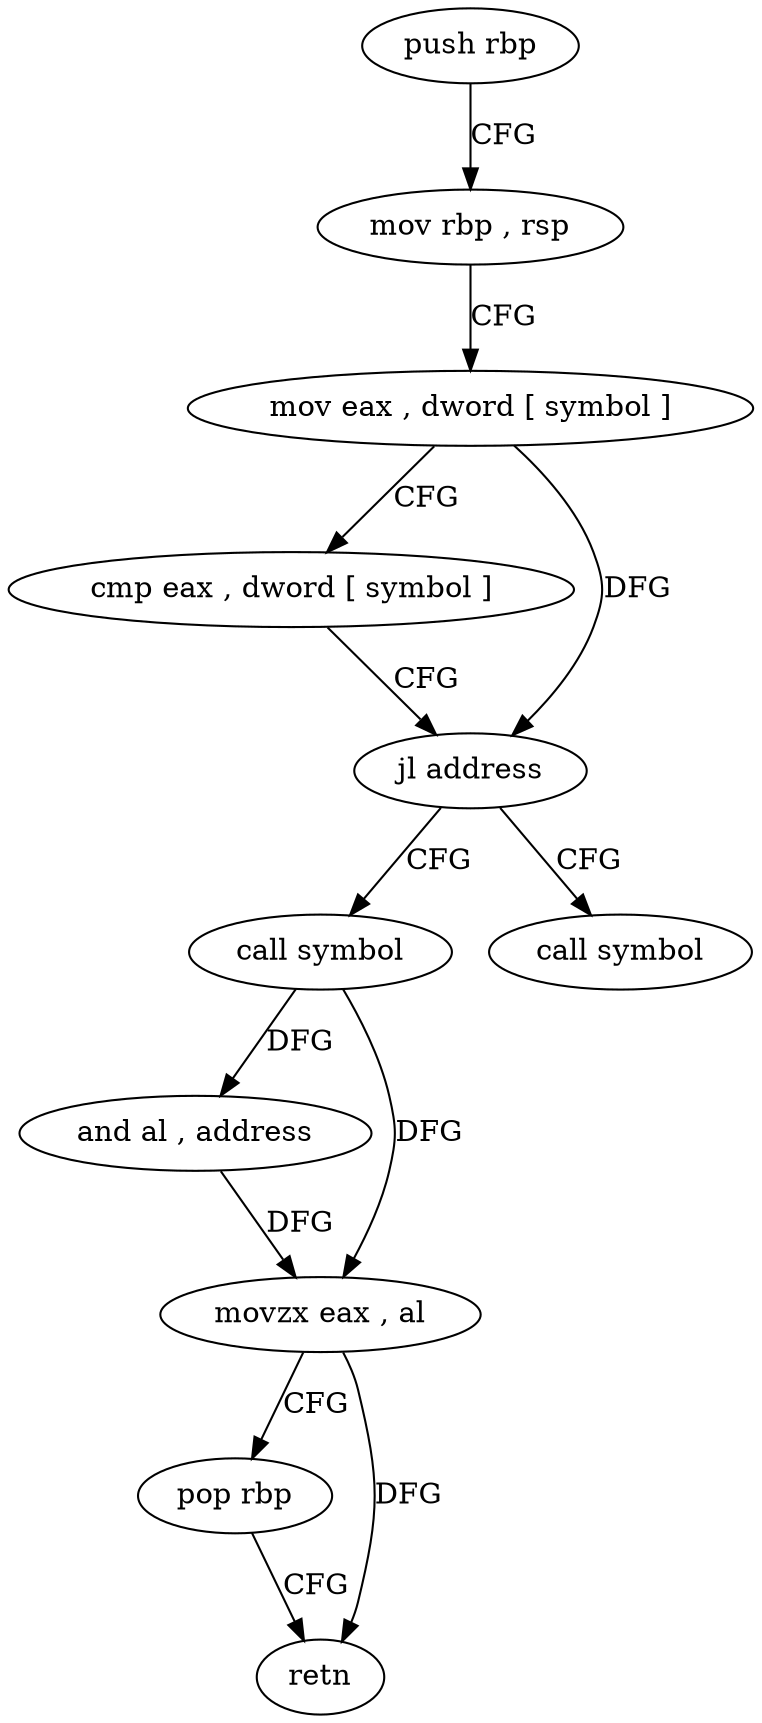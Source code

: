 digraph "func" {
"4203024" [label = "push rbp" ]
"4203025" [label = "mov rbp , rsp" ]
"4203028" [label = "mov eax , dword [ symbol ]" ]
"4203035" [label = "cmp eax , dword [ symbol ]" ]
"4203042" [label = "jl address" ]
"4203053" [label = "call symbol" ]
"4203048" [label = "call symbol" ]
"4203058" [label = "and al , address" ]
"4203060" [label = "movzx eax , al" ]
"4203063" [label = "pop rbp" ]
"4203064" [label = "retn" ]
"4203024" -> "4203025" [ label = "CFG" ]
"4203025" -> "4203028" [ label = "CFG" ]
"4203028" -> "4203035" [ label = "CFG" ]
"4203028" -> "4203042" [ label = "DFG" ]
"4203035" -> "4203042" [ label = "CFG" ]
"4203042" -> "4203053" [ label = "CFG" ]
"4203042" -> "4203048" [ label = "CFG" ]
"4203053" -> "4203058" [ label = "DFG" ]
"4203053" -> "4203060" [ label = "DFG" ]
"4203058" -> "4203060" [ label = "DFG" ]
"4203060" -> "4203063" [ label = "CFG" ]
"4203060" -> "4203064" [ label = "DFG" ]
"4203063" -> "4203064" [ label = "CFG" ]
}
